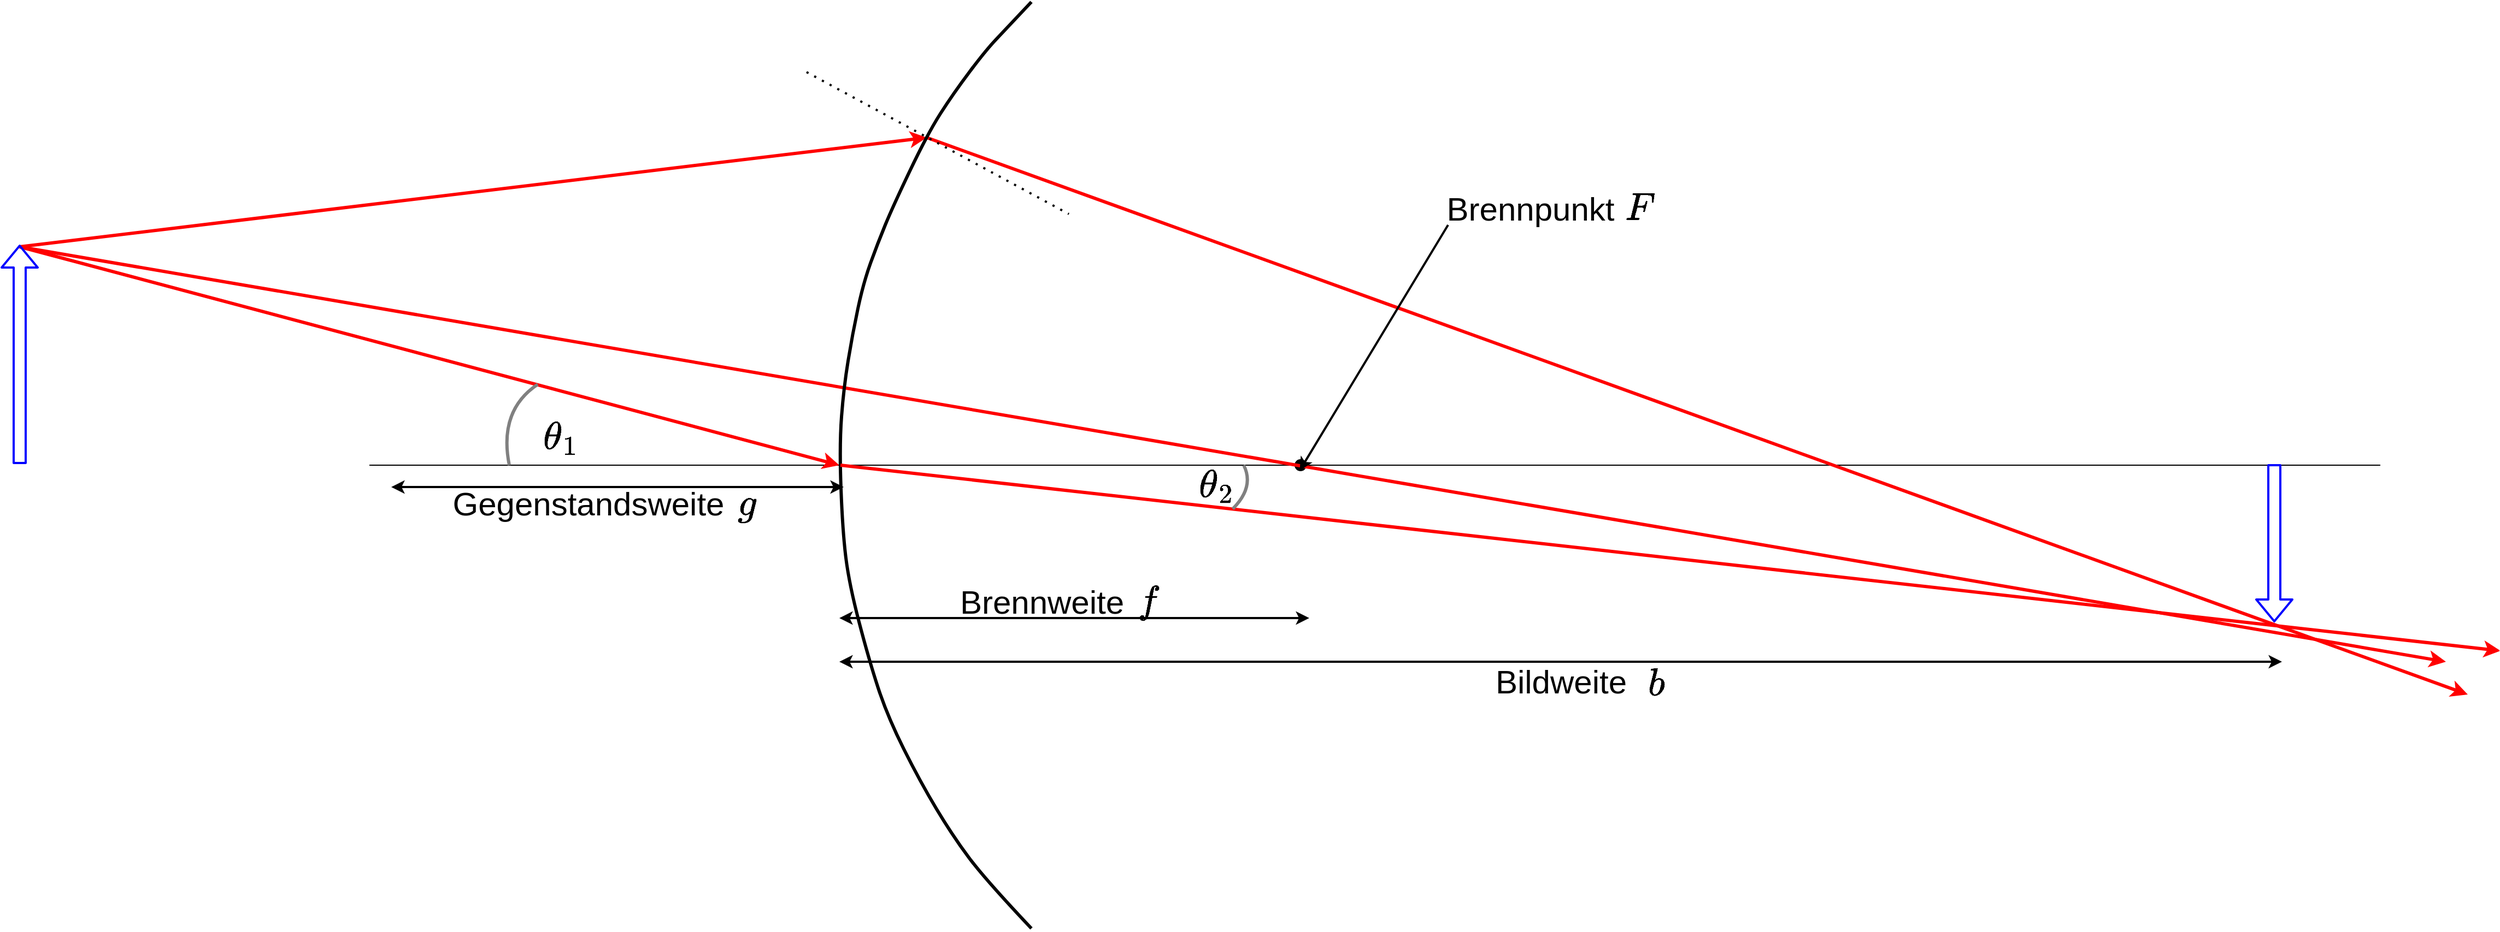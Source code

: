 <mxfile version="17.2.4" type="device"><diagram id="pvobIvQuJCcQkp_h0oLG" name="Seite-1"><mxGraphModel dx="2678" dy="1225" grid="1" gridSize="10" guides="1" tooltips="1" connect="1" arrows="1" fold="1" page="1" pageScale="1" pageWidth="827" pageHeight="1169" math="1" shadow="0"><root><mxCell id="0"/><mxCell id="1" parent="0"/><mxCell id="yBhNhW0wsc1xoSD1ogY7-5" value="" style="endArrow=none;html=1;curved=1;startArrow=none;" parent="1" edge="1"><mxGeometry width="50" height="50" relative="1" as="geometry"><mxPoint y="460" as="sourcePoint"/><mxPoint x="1840" y="460" as="targetPoint"/></mxGeometry></mxCell><mxCell id="yBhNhW0wsc1xoSD1ogY7-48" value="" style="shape=flexArrow;endArrow=classic;html=1;fontSize=20;strokeColor=#0000FF;strokeWidth=2;curved=1;" parent="1" edge="1"><mxGeometry width="50" height="50" relative="1" as="geometry"><mxPoint x="1743" y="459" as="sourcePoint"/><mxPoint x="1743" y="604" as="targetPoint"/></mxGeometry></mxCell><mxCell id="yBhNhW0wsc1xoSD1ogY7-49" value="" style="ellipse;whiteSpace=wrap;html=1;aspect=fixed;fontSize=20;fillColor=#000000;" parent="1" vertex="1"><mxGeometry x="847" y="455" width="10" height="10" as="geometry"/></mxCell><mxCell id="yBhNhW0wsc1xoSD1ogY7-53" value="" style="endArrow=classic;html=1;strokeWidth=3;curved=1;strokeColor=#FF0000;" parent="1" edge="1"><mxGeometry width="50" height="50" relative="1" as="geometry"><mxPoint x="-320" y="260" as="sourcePoint"/><mxPoint x="1900" y="640" as="targetPoint"/></mxGeometry></mxCell><mxCell id="yBhNhW0wsc1xoSD1ogY7-55" value="" style="endArrow=classic;html=1;strokeWidth=3;curved=1;strokeColor=#FF0000;" parent="1" edge="1"><mxGeometry width="50" height="50" relative="1" as="geometry"><mxPoint x="-320" y="260" as="sourcePoint"/><mxPoint x="430" y="460" as="targetPoint"/></mxGeometry></mxCell><mxCell id="yBhNhW0wsc1xoSD1ogY7-56" value="" style="endArrow=classic;html=1;strokeWidth=3;curved=1;strokeColor=#FF0000;" parent="1" edge="1"><mxGeometry width="50" height="50" relative="1" as="geometry"><mxPoint x="510" y="160" as="sourcePoint"/><mxPoint x="1920" y="670" as="targetPoint"/></mxGeometry></mxCell><mxCell id="yBhNhW0wsc1xoSD1ogY7-3" value="" style="endArrow=classic;html=1;strokeWidth=3;curved=1;strokeColor=#FF0000;" parent="1" edge="1"><mxGeometry width="50" height="50" relative="1" as="geometry"><mxPoint x="-320" y="260" as="sourcePoint"/><mxPoint x="510" y="160" as="targetPoint"/></mxGeometry></mxCell><mxCell id="yBhNhW0wsc1xoSD1ogY7-59" value="" style="endArrow=classic;html=1;fontSize=20;strokeColor=#000000;strokeWidth=2;curved=1;" parent="1" edge="1"><mxGeometry width="50" height="50" relative="1" as="geometry"><mxPoint x="987" y="240" as="sourcePoint"/><mxPoint x="851.17" y="465" as="targetPoint"/></mxGeometry></mxCell><mxCell id="yBhNhW0wsc1xoSD1ogY7-60" value="Brennpunkt" style="text;html=1;resizable=0;autosize=1;align=center;verticalAlign=middle;points=[];fillColor=none;strokeColor=none;rounded=0;fontSize=30;" parent="1" vertex="1"><mxGeometry x="977" y="205" width="170" height="40" as="geometry"/></mxCell><mxCell id="yBhNhW0wsc1xoSD1ogY7-61" value="$$F$$" style="text;html=1;resizable=0;autosize=1;align=center;verticalAlign=middle;points=[];fillColor=none;strokeColor=none;rounded=0;fontSize=30;" parent="1" vertex="1"><mxGeometry x="1112" y="205" width="100" height="40" as="geometry"/></mxCell><mxCell id="yBhNhW0wsc1xoSD1ogY7-62" value="" style="endArrow=classic;startArrow=classic;html=1;fontSize=20;strokeColor=#000000;strokeWidth=2;curved=1;" parent="1" edge="1"><mxGeometry width="50" height="50" relative="1" as="geometry"><mxPoint x="430" y="600" as="sourcePoint"/><mxPoint x="860" y="600" as="targetPoint"/></mxGeometry></mxCell><mxCell id="yBhNhW0wsc1xoSD1ogY7-63" value="$$f&lt;br style=&quot;font-size: 30px;&quot;&gt;$$" style="text;html=1;resizable=0;autosize=1;align=center;verticalAlign=middle;points=[];fillColor=none;strokeColor=none;rounded=0;fontSize=30;" parent="1" vertex="1"><mxGeometry x="682" y="545" width="60" height="80" as="geometry"/></mxCell><mxCell id="yBhNhW0wsc1xoSD1ogY7-64" value="Brennweite" style="text;html=1;resizable=0;autosize=1;align=center;verticalAlign=middle;points=[];fillColor=none;strokeColor=none;rounded=0;fontSize=30;" parent="1" vertex="1"><mxGeometry x="530" y="565" width="170" height="40" as="geometry"/></mxCell><mxCell id="yBhNhW0wsc1xoSD1ogY7-65" value="" style="endArrow=classic;startArrow=classic;html=1;fontSize=20;strokeColor=#000000;strokeWidth=2;curved=1;" parent="1" edge="1"><mxGeometry width="50" height="50" relative="1" as="geometry"><mxPoint x="20" y="480" as="sourcePoint"/><mxPoint x="434" y="480" as="targetPoint"/></mxGeometry></mxCell><mxCell id="yBhNhW0wsc1xoSD1ogY7-66" value="Gegenstandsweite" style="text;html=1;resizable=0;autosize=1;align=center;verticalAlign=middle;points=[];fillColor=none;strokeColor=none;rounded=0;fontSize=30;" parent="1" vertex="1"><mxGeometry x="70" y="475" width="260" height="40" as="geometry"/></mxCell><mxCell id="yBhNhW0wsc1xoSD1ogY7-67" value="$$g&lt;br style=&quot;font-size: 30px;&quot;&gt;$$" style="text;html=1;resizable=0;autosize=1;align=center;verticalAlign=middle;points=[];fillColor=none;strokeColor=none;rounded=0;fontSize=30;" parent="1" vertex="1"><mxGeometry x="310" y="455" width="70" height="80" as="geometry"/></mxCell><mxCell id="yBhNhW0wsc1xoSD1ogY7-69" value="" style="endArrow=classic;startArrow=classic;html=1;fontSize=20;strokeColor=#000000;strokeWidth=2;curved=1;" parent="1" edge="1"><mxGeometry width="50" height="50" relative="1" as="geometry"><mxPoint x="430" y="640" as="sourcePoint"/><mxPoint x="1750" y="640" as="targetPoint"/></mxGeometry></mxCell><mxCell id="yBhNhW0wsc1xoSD1ogY7-70" value="Bildweite" style="text;html=1;resizable=0;autosize=1;align=center;verticalAlign=middle;points=[];fillColor=none;strokeColor=none;rounded=0;fontSize=30;" parent="1" vertex="1"><mxGeometry x="1020" y="638" width="140" height="40" as="geometry"/></mxCell><mxCell id="yBhNhW0wsc1xoSD1ogY7-71" value="$$b&lt;br style=&quot;font-size: 30px;&quot;&gt;$$" style="text;html=1;resizable=0;autosize=1;align=center;verticalAlign=middle;points=[];fillColor=none;strokeColor=none;rounded=0;fontSize=30;" parent="1" vertex="1"><mxGeometry x="1142" y="620" width="70" height="80" as="geometry"/></mxCell><mxCell id="ruW2Kbhokwu787NwfIvf-1" value="" style="endArrow=none;html=1;entryX=1;entryY=0;entryDx=0;entryDy=0;exitX=1;exitY=1;exitDx=0;exitDy=0;curved=1;strokeWidth=3;" parent="1" edge="1"><mxGeometry width="50" height="50" relative="1" as="geometry"><mxPoint x="605.74" y="884.264" as="sourcePoint"/><mxPoint x="605.74" y="35.736" as="targetPoint"/><Array as="points"><mxPoint x="564.004" y="840"/><mxPoint x="534.004" y="800"/><mxPoint x="504.004" y="750"/><mxPoint x="474.004" y="690"/><mxPoint x="457.004" y="638"/><mxPoint x="439.004" y="569"/><mxPoint x="433.004" y="521"/><mxPoint x="430.004" y="442"/><mxPoint x="434.004" y="389"/><mxPoint x="442.004" y="340"/><mxPoint x="452.004" y="293"/><mxPoint x="465.004" y="257"/><mxPoint x="479.004" y="223"/><mxPoint x="511.004" y="156"/><mxPoint x="534.004" y="120"/><mxPoint x="564.004" y="80"/><mxPoint x="583.004" y="60"/></Array></mxGeometry></mxCell><mxCell id="t7IyTz2UQ7gO1C87lrze-1" value="" style="shape=flexArrow;endArrow=classic;html=1;fontSize=20;strokeColor=#0000FF;strokeWidth=2;curved=1;" parent="1" edge="1"><mxGeometry width="50" height="50" relative="1" as="geometry"><mxPoint x="-320" y="459" as="sourcePoint"/><mxPoint x="-320" y="258" as="targetPoint"/></mxGeometry></mxCell><mxCell id="YeoaXB8RWcm95Cds92Xb-3" value="" style="endArrow=none;dashed=1;html=1;dashPattern=1 3;strokeWidth=2;rounded=0;" edge="1" parent="1"><mxGeometry width="50" height="50" relative="1" as="geometry"><mxPoint x="400" y="100" as="sourcePoint"/><mxPoint x="640" y="230" as="targetPoint"/></mxGeometry></mxCell><mxCell id="YeoaXB8RWcm95Cds92Xb-4" value="" style="endArrow=classic;html=1;strokeWidth=3;curved=1;strokeColor=#FF0000;" edge="1" parent="1"><mxGeometry width="50" height="50" relative="1" as="geometry"><mxPoint x="431.0" y="460" as="sourcePoint"/><mxPoint x="1950" y="630" as="targetPoint"/></mxGeometry></mxCell><mxCell id="YeoaXB8RWcm95Cds92Xb-5" value="" style="endArrow=none;html=1;strokeWidth=3;fontColor=#808080;strokeColor=#808080;curved=1;" edge="1" parent="1"><mxGeometry width="50" height="50" relative="1" as="geometry"><mxPoint x="128" y="460" as="sourcePoint"/><mxPoint x="154" y="386" as="targetPoint"/><Array as="points"><mxPoint x="118" y="410"/></Array></mxGeometry></mxCell><mxCell id="YeoaXB8RWcm95Cds92Xb-7" value="" style="endArrow=none;html=1;strokeWidth=3;fontColor=#808080;strokeColor=#808080;curved=1;" edge="1" parent="1"><mxGeometry width="50" height="50" relative="1" as="geometry"><mxPoint x="790" y="500" as="sourcePoint"/><mxPoint x="800" y="460" as="targetPoint"/><Array as="points"><mxPoint x="810" y="480"/></Array></mxGeometry></mxCell><mxCell id="YeoaXB8RWcm95Cds92Xb-8" value="$$\theta_1$$" style="text;html=1;resizable=0;autosize=1;align=center;verticalAlign=middle;points=[];fillColor=none;strokeColor=none;rounded=0;fontSize=30;" vertex="1" parent="1"><mxGeometry x="80" y="415" width="190" height="40" as="geometry"/></mxCell><mxCell id="YeoaXB8RWcm95Cds92Xb-9" value="$$\theta_2$$" style="text;html=1;resizable=0;autosize=1;align=center;verticalAlign=middle;points=[];fillColor=none;strokeColor=none;rounded=0;fontSize=30;" vertex="1" parent="1"><mxGeometry x="680" y="459" width="190" height="40" as="geometry"/></mxCell></root></mxGraphModel></diagram></mxfile>
